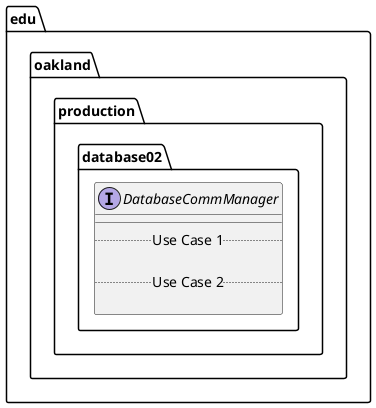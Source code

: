 @startuml DatabaseCommManager

package edu.oakland.production.database02 {
    interface DatabaseCommManager {
        __
        .. Use Case 1 ..

        .. Use Case 2 ..

    }
}

@enduml